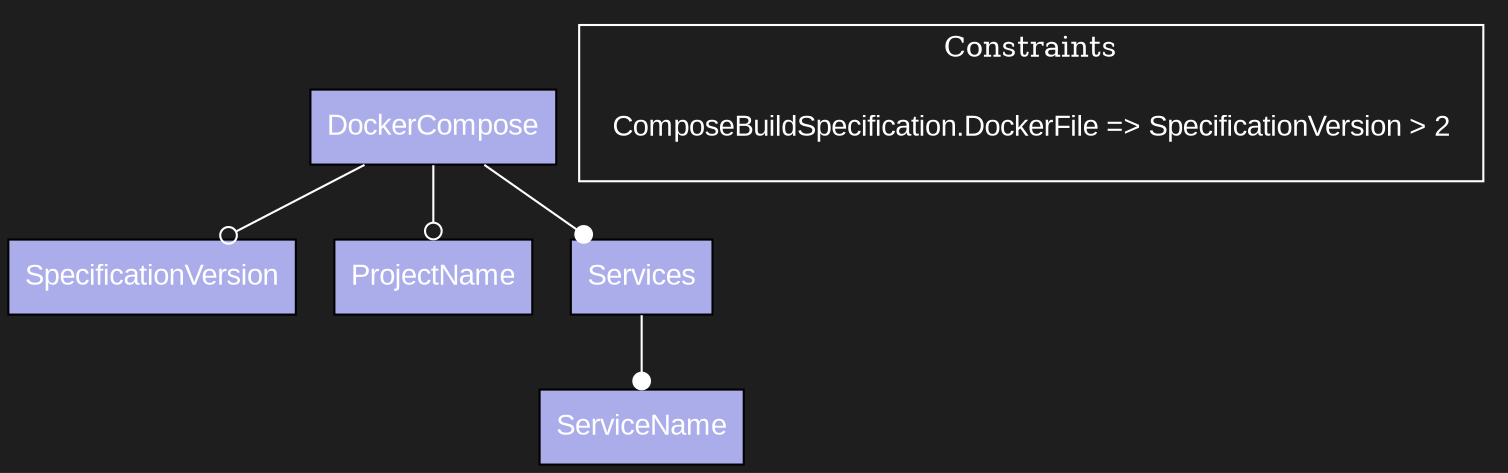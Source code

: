 digraph FeatureModel {
rankdir="TB"
newrank=true
bgcolor="#1e1e1e"
edge [color=white]
node [style=filled fontcolor="white" fontname="Arial Unicode MS, Arial"];

SpecificationVersion [fillcolor="#ABACEA" tooltip="Cardinality: None" shape="box"]
DockerCompose -> SpecificationVersion [arrowhead="odot", arrowtail="none", dir="both"]
ProjectName [fillcolor="#ABACEA" tooltip="Cardinality: None" shape="box"]
DockerCompose -> ProjectName [arrowhead="odot", arrowtail="none", dir="both"]
ServiceName [fillcolor="#ABACEA" tooltip="Cardinality: None" shape="box"]
Services -> ServiceName [arrowhead="dot", arrowtail="none", dir="both"]
Services [fillcolor="#ABACEA" tooltip="Cardinality: Some(Range(0, 1))" shape="box"]
DockerCompose -> Services [arrowhead="dot", arrowtail="none", dir="both"]
DockerCompose [fillcolor="#ABACEA" tooltip="Cardinality: None" shape="box"]


subgraph cluster_constraints{
    label="Constraints" color="white" fontcolor="white"
    constraints [shape="box" color="#1e1e1e" label=<<table border="0" cellpadding="0" cellspacing="0" cellborder="0">
        <tr><td align="left">ComposeBuildSpecification.DockerFile =&gt; SpecificationVersion &gt; 2</td></tr>
</table>>]
}
}
